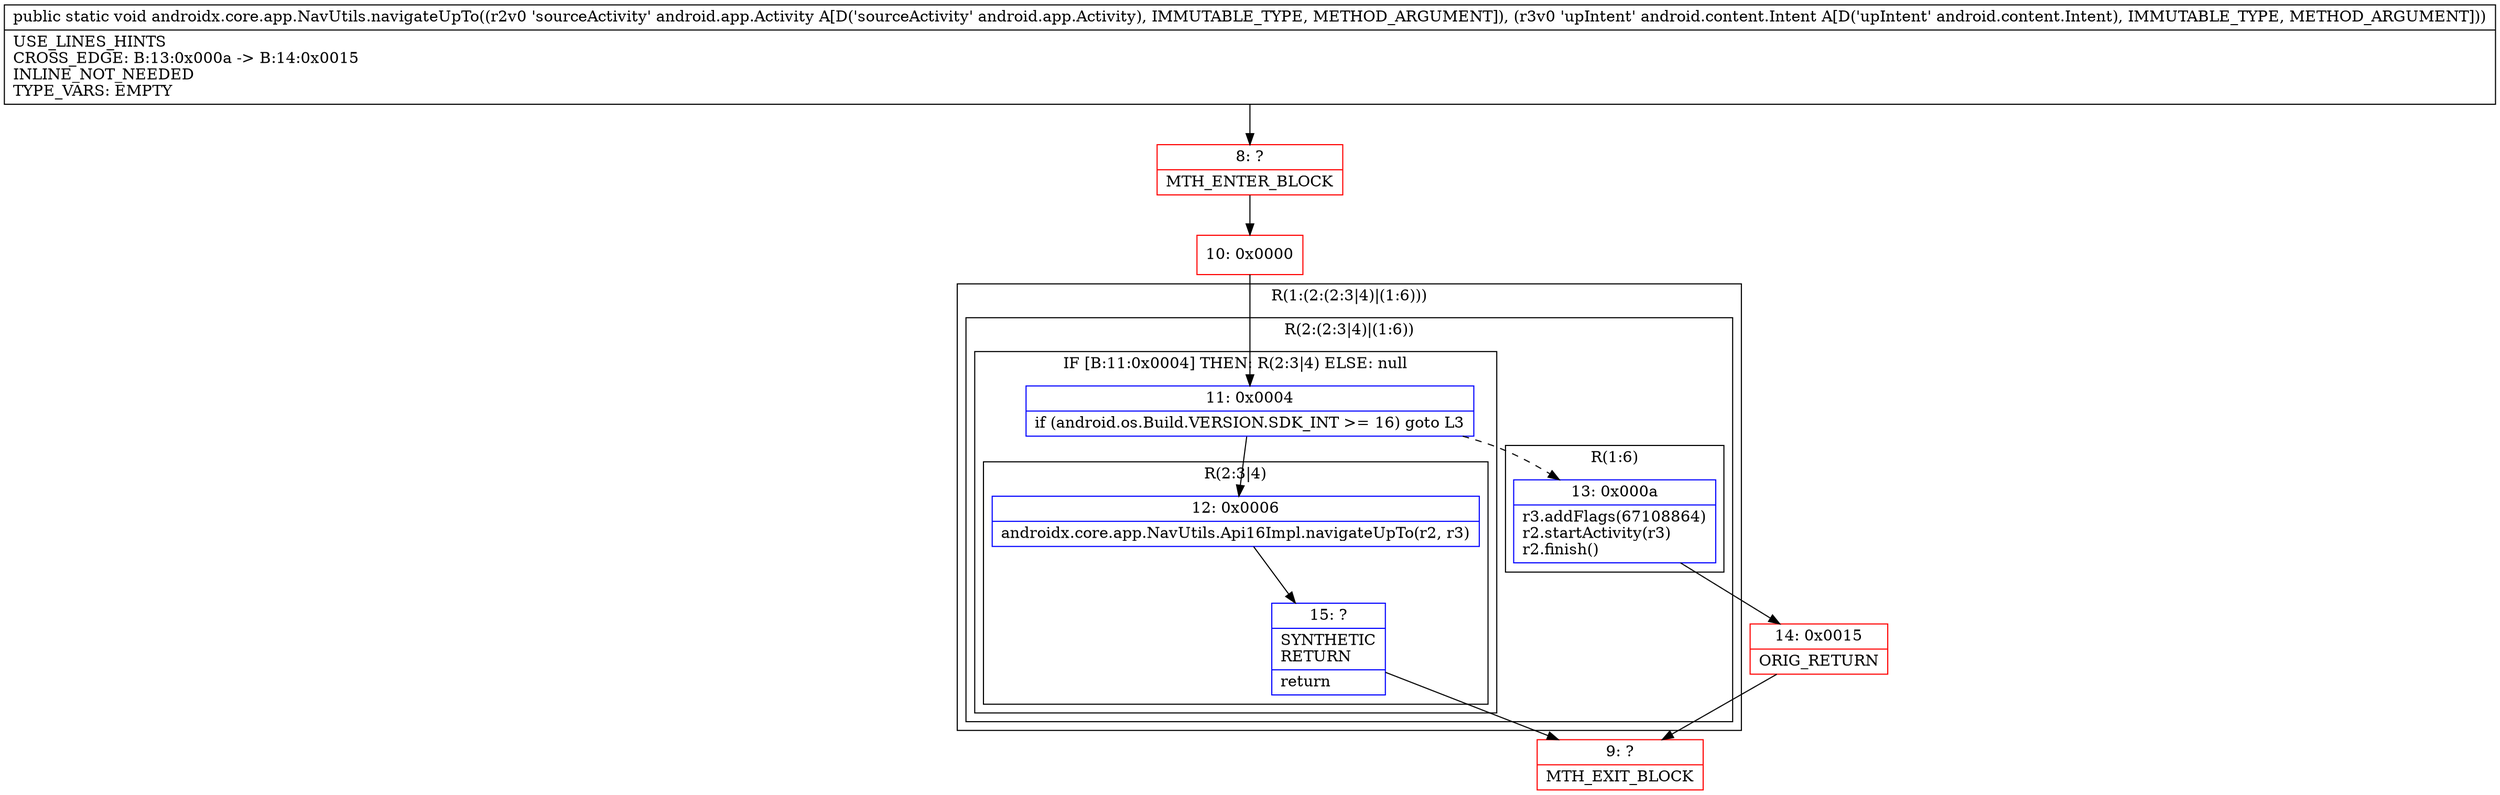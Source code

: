 digraph "CFG forandroidx.core.app.NavUtils.navigateUpTo(Landroid\/app\/Activity;Landroid\/content\/Intent;)V" {
subgraph cluster_Region_1112428899 {
label = "R(1:(2:(2:3|4)|(1:6)))";
node [shape=record,color=blue];
subgraph cluster_Region_1037378484 {
label = "R(2:(2:3|4)|(1:6))";
node [shape=record,color=blue];
subgraph cluster_IfRegion_342896804 {
label = "IF [B:11:0x0004] THEN: R(2:3|4) ELSE: null";
node [shape=record,color=blue];
Node_11 [shape=record,label="{11\:\ 0x0004|if (android.os.Build.VERSION.SDK_INT \>= 16) goto L3\l}"];
subgraph cluster_Region_1653799 {
label = "R(2:3|4)";
node [shape=record,color=blue];
Node_12 [shape=record,label="{12\:\ 0x0006|androidx.core.app.NavUtils.Api16Impl.navigateUpTo(r2, r3)\l}"];
Node_15 [shape=record,label="{15\:\ ?|SYNTHETIC\lRETURN\l|return\l}"];
}
}
subgraph cluster_Region_820817934 {
label = "R(1:6)";
node [shape=record,color=blue];
Node_13 [shape=record,label="{13\:\ 0x000a|r3.addFlags(67108864)\lr2.startActivity(r3)\lr2.finish()\l}"];
}
}
}
Node_8 [shape=record,color=red,label="{8\:\ ?|MTH_ENTER_BLOCK\l}"];
Node_10 [shape=record,color=red,label="{10\:\ 0x0000}"];
Node_9 [shape=record,color=red,label="{9\:\ ?|MTH_EXIT_BLOCK\l}"];
Node_14 [shape=record,color=red,label="{14\:\ 0x0015|ORIG_RETURN\l}"];
MethodNode[shape=record,label="{public static void androidx.core.app.NavUtils.navigateUpTo((r2v0 'sourceActivity' android.app.Activity A[D('sourceActivity' android.app.Activity), IMMUTABLE_TYPE, METHOD_ARGUMENT]), (r3v0 'upIntent' android.content.Intent A[D('upIntent' android.content.Intent), IMMUTABLE_TYPE, METHOD_ARGUMENT]))  | USE_LINES_HINTS\lCROSS_EDGE: B:13:0x000a \-\> B:14:0x0015\lINLINE_NOT_NEEDED\lTYPE_VARS: EMPTY\l}"];
MethodNode -> Node_8;Node_11 -> Node_12;
Node_11 -> Node_13[style=dashed];
Node_12 -> Node_15;
Node_15 -> Node_9;
Node_13 -> Node_14;
Node_8 -> Node_10;
Node_10 -> Node_11;
Node_14 -> Node_9;
}

